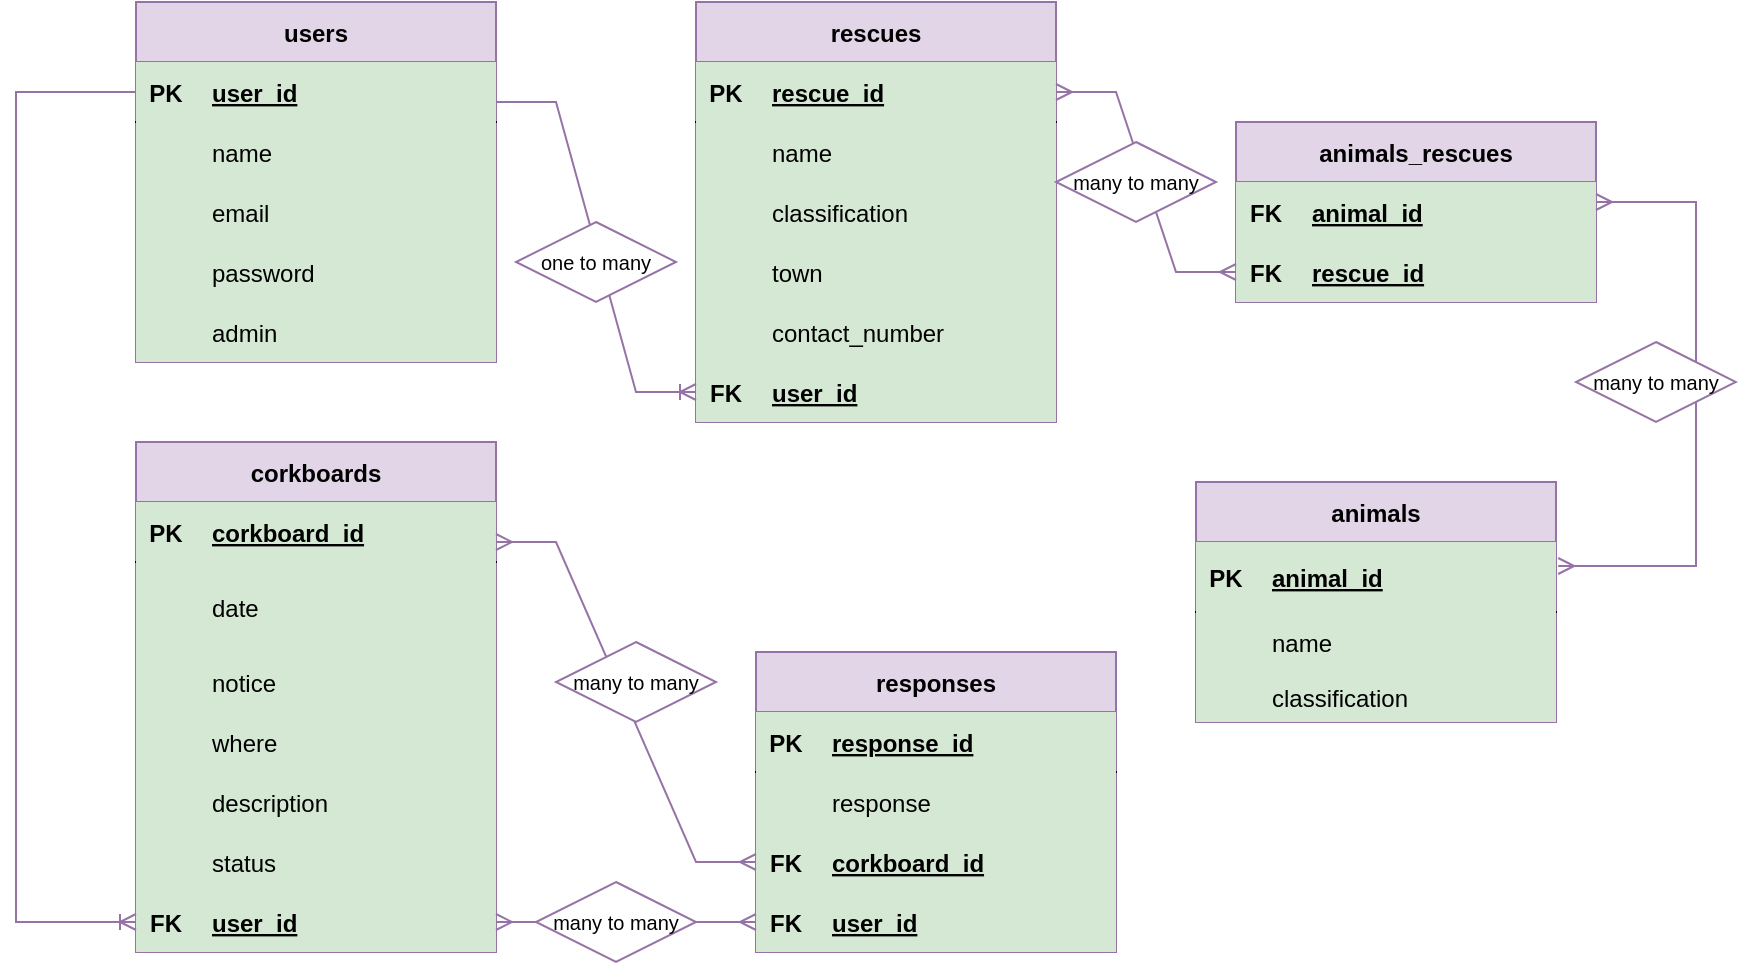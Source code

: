 <mxfile version="20.8.23" type="device"><diagram name="Page-1" id="Y3M6oBYY40KE7QtKZvW-"><mxGraphModel dx="2272" dy="738" grid="1" gridSize="10" guides="1" tooltips="1" connect="1" arrows="1" fold="1" page="1" pageScale="1" pageWidth="850" pageHeight="1100" math="0" shadow="0"><root><mxCell id="0"/><mxCell id="1" parent="0"/><mxCell id="JeD1oL5FRNf-82eM2Dxs-1" value="users" style="shape=table;startSize=30;container=1;collapsible=1;childLayout=tableLayout;fixedRows=1;rowLines=0;fontStyle=1;align=center;resizeLast=1;fillColor=#e1d5e7;strokeColor=#9673a6;" vertex="1" parent="1"><mxGeometry x="40" y="120" width="180" height="180" as="geometry"/></mxCell><mxCell id="JeD1oL5FRNf-82eM2Dxs-2" value="" style="shape=tableRow;horizontal=0;startSize=0;swimlaneHead=0;swimlaneBody=0;fillColor=none;collapsible=0;dropTarget=0;points=[[0,0.5],[1,0.5]];portConstraint=eastwest;top=0;left=0;right=0;bottom=1;" vertex="1" parent="JeD1oL5FRNf-82eM2Dxs-1"><mxGeometry y="30" width="180" height="30" as="geometry"/></mxCell><mxCell id="JeD1oL5FRNf-82eM2Dxs-3" value="PK" style="shape=partialRectangle;connectable=0;fillColor=#d5e8d4;top=0;left=0;bottom=0;right=0;fontStyle=1;overflow=hidden;strokeColor=#82b366;" vertex="1" parent="JeD1oL5FRNf-82eM2Dxs-2"><mxGeometry width="30" height="30" as="geometry"><mxRectangle width="30" height="30" as="alternateBounds"/></mxGeometry></mxCell><mxCell id="JeD1oL5FRNf-82eM2Dxs-4" value="user_id" style="shape=partialRectangle;connectable=0;fillColor=#d5e8d4;top=0;left=0;bottom=0;right=0;align=left;spacingLeft=6;fontStyle=5;overflow=hidden;strokeColor=#82b366;" vertex="1" parent="JeD1oL5FRNf-82eM2Dxs-2"><mxGeometry x="30" width="150" height="30" as="geometry"><mxRectangle width="150" height="30" as="alternateBounds"/></mxGeometry></mxCell><mxCell id="JeD1oL5FRNf-82eM2Dxs-5" value="" style="shape=tableRow;horizontal=0;startSize=0;swimlaneHead=0;swimlaneBody=0;fillColor=none;collapsible=0;dropTarget=0;points=[[0,0.5],[1,0.5]];portConstraint=eastwest;top=0;left=0;right=0;bottom=0;" vertex="1" parent="JeD1oL5FRNf-82eM2Dxs-1"><mxGeometry y="60" width="180" height="30" as="geometry"/></mxCell><mxCell id="JeD1oL5FRNf-82eM2Dxs-6" value="" style="shape=partialRectangle;connectable=0;fillColor=#d5e8d4;top=0;left=0;bottom=0;right=0;editable=1;overflow=hidden;strokeColor=#82b366;" vertex="1" parent="JeD1oL5FRNf-82eM2Dxs-5"><mxGeometry width="30" height="30" as="geometry"><mxRectangle width="30" height="30" as="alternateBounds"/></mxGeometry></mxCell><mxCell id="JeD1oL5FRNf-82eM2Dxs-7" value="name" style="shape=partialRectangle;connectable=0;fillColor=#d5e8d4;top=0;left=0;bottom=0;right=0;align=left;spacingLeft=6;overflow=hidden;strokeColor=#82b366;" vertex="1" parent="JeD1oL5FRNf-82eM2Dxs-5"><mxGeometry x="30" width="150" height="30" as="geometry"><mxRectangle width="150" height="30" as="alternateBounds"/></mxGeometry></mxCell><mxCell id="JeD1oL5FRNf-82eM2Dxs-8" value="" style="shape=tableRow;horizontal=0;startSize=0;swimlaneHead=0;swimlaneBody=0;fillColor=none;collapsible=0;dropTarget=0;points=[[0,0.5],[1,0.5]];portConstraint=eastwest;top=0;left=0;right=0;bottom=0;" vertex="1" parent="JeD1oL5FRNf-82eM2Dxs-1"><mxGeometry y="90" width="180" height="30" as="geometry"/></mxCell><mxCell id="JeD1oL5FRNf-82eM2Dxs-9" value="" style="shape=partialRectangle;connectable=0;fillColor=#d5e8d4;top=0;left=0;bottom=0;right=0;editable=1;overflow=hidden;strokeColor=#82b366;" vertex="1" parent="JeD1oL5FRNf-82eM2Dxs-8"><mxGeometry width="30" height="30" as="geometry"><mxRectangle width="30" height="30" as="alternateBounds"/></mxGeometry></mxCell><mxCell id="JeD1oL5FRNf-82eM2Dxs-10" value="email" style="shape=partialRectangle;connectable=0;fillColor=#d5e8d4;top=0;left=0;bottom=0;right=0;align=left;spacingLeft=6;overflow=hidden;strokeColor=#82b366;" vertex="1" parent="JeD1oL5FRNf-82eM2Dxs-8"><mxGeometry x="30" width="150" height="30" as="geometry"><mxRectangle width="150" height="30" as="alternateBounds"/></mxGeometry></mxCell><mxCell id="JeD1oL5FRNf-82eM2Dxs-11" value="" style="shape=tableRow;horizontal=0;startSize=0;swimlaneHead=0;swimlaneBody=0;fillColor=none;collapsible=0;dropTarget=0;points=[[0,0.5],[1,0.5]];portConstraint=eastwest;top=0;left=0;right=0;bottom=0;" vertex="1" parent="JeD1oL5FRNf-82eM2Dxs-1"><mxGeometry y="120" width="180" height="30" as="geometry"/></mxCell><mxCell id="JeD1oL5FRNf-82eM2Dxs-12" value="" style="shape=partialRectangle;connectable=0;fillColor=#d5e8d4;top=0;left=0;bottom=0;right=0;editable=1;overflow=hidden;strokeColor=#82b366;" vertex="1" parent="JeD1oL5FRNf-82eM2Dxs-11"><mxGeometry width="30" height="30" as="geometry"><mxRectangle width="30" height="30" as="alternateBounds"/></mxGeometry></mxCell><mxCell id="JeD1oL5FRNf-82eM2Dxs-13" value="password" style="shape=partialRectangle;connectable=0;fillColor=#d5e8d4;top=0;left=0;bottom=0;right=0;align=left;spacingLeft=6;overflow=hidden;strokeColor=#82b366;" vertex="1" parent="JeD1oL5FRNf-82eM2Dxs-11"><mxGeometry x="30" width="150" height="30" as="geometry"><mxRectangle width="150" height="30" as="alternateBounds"/></mxGeometry></mxCell><mxCell id="JeD1oL5FRNf-82eM2Dxs-14" style="shape=tableRow;horizontal=0;startSize=0;swimlaneHead=0;swimlaneBody=0;fillColor=none;collapsible=0;dropTarget=0;points=[[0,0.5],[1,0.5]];portConstraint=eastwest;top=0;left=0;right=0;bottom=0;" vertex="1" parent="JeD1oL5FRNf-82eM2Dxs-1"><mxGeometry y="150" width="180" height="30" as="geometry"/></mxCell><mxCell id="JeD1oL5FRNf-82eM2Dxs-15" style="shape=partialRectangle;connectable=0;fillColor=#d5e8d4;top=0;left=0;bottom=0;right=0;editable=1;overflow=hidden;strokeColor=#82b366;" vertex="1" parent="JeD1oL5FRNf-82eM2Dxs-14"><mxGeometry width="30" height="30" as="geometry"><mxRectangle width="30" height="30" as="alternateBounds"/></mxGeometry></mxCell><mxCell id="JeD1oL5FRNf-82eM2Dxs-16" value="admin" style="shape=partialRectangle;connectable=0;fillColor=#d5e8d4;top=0;left=0;bottom=0;right=0;align=left;spacingLeft=6;overflow=hidden;strokeColor=#82b366;" vertex="1" parent="JeD1oL5FRNf-82eM2Dxs-14"><mxGeometry x="30" width="150" height="30" as="geometry"><mxRectangle width="150" height="30" as="alternateBounds"/></mxGeometry></mxCell><mxCell id="JeD1oL5FRNf-82eM2Dxs-26" value="rescues" style="shape=table;startSize=30;container=1;collapsible=1;childLayout=tableLayout;fixedRows=1;rowLines=0;fontStyle=1;align=center;resizeLast=1;fillColor=#e1d5e7;strokeColor=#9673a6;" vertex="1" parent="1"><mxGeometry x="320" y="120" width="180" height="210" as="geometry"/></mxCell><mxCell id="JeD1oL5FRNf-82eM2Dxs-27" value="" style="shape=tableRow;horizontal=0;startSize=0;swimlaneHead=0;swimlaneBody=0;fillColor=none;collapsible=0;dropTarget=0;points=[[0,0.5],[1,0.5]];portConstraint=eastwest;top=0;left=0;right=0;bottom=1;" vertex="1" parent="JeD1oL5FRNf-82eM2Dxs-26"><mxGeometry y="30" width="180" height="30" as="geometry"/></mxCell><mxCell id="JeD1oL5FRNf-82eM2Dxs-28" value="PK" style="shape=partialRectangle;connectable=0;fillColor=#d5e8d4;top=0;left=0;bottom=0;right=0;fontStyle=1;overflow=hidden;strokeColor=#82b366;" vertex="1" parent="JeD1oL5FRNf-82eM2Dxs-27"><mxGeometry width="30" height="30" as="geometry"><mxRectangle width="30" height="30" as="alternateBounds"/></mxGeometry></mxCell><mxCell id="JeD1oL5FRNf-82eM2Dxs-29" value="rescue_id" style="shape=partialRectangle;connectable=0;fillColor=#d5e8d4;top=0;left=0;bottom=0;right=0;align=left;spacingLeft=6;fontStyle=5;overflow=hidden;strokeColor=#82b366;" vertex="1" parent="JeD1oL5FRNf-82eM2Dxs-27"><mxGeometry x="30" width="150" height="30" as="geometry"><mxRectangle width="150" height="30" as="alternateBounds"/></mxGeometry></mxCell><mxCell id="JeD1oL5FRNf-82eM2Dxs-30" value="" style="shape=tableRow;horizontal=0;startSize=0;swimlaneHead=0;swimlaneBody=0;fillColor=none;collapsible=0;dropTarget=0;points=[[0,0.5],[1,0.5]];portConstraint=eastwest;top=0;left=0;right=0;bottom=0;" vertex="1" parent="JeD1oL5FRNf-82eM2Dxs-26"><mxGeometry y="60" width="180" height="30" as="geometry"/></mxCell><mxCell id="JeD1oL5FRNf-82eM2Dxs-31" value="" style="shape=partialRectangle;connectable=0;fillColor=#d5e8d4;top=0;left=0;bottom=0;right=0;editable=1;overflow=hidden;strokeColor=#82b366;" vertex="1" parent="JeD1oL5FRNf-82eM2Dxs-30"><mxGeometry width="30" height="30" as="geometry"><mxRectangle width="30" height="30" as="alternateBounds"/></mxGeometry></mxCell><mxCell id="JeD1oL5FRNf-82eM2Dxs-32" value="name" style="shape=partialRectangle;connectable=0;fillColor=#d5e8d4;top=0;left=0;bottom=0;right=0;align=left;spacingLeft=6;overflow=hidden;strokeColor=#82b366;" vertex="1" parent="JeD1oL5FRNf-82eM2Dxs-30"><mxGeometry x="30" width="150" height="30" as="geometry"><mxRectangle width="150" height="30" as="alternateBounds"/></mxGeometry></mxCell><mxCell id="JeD1oL5FRNf-82eM2Dxs-33" value="" style="shape=tableRow;horizontal=0;startSize=0;swimlaneHead=0;swimlaneBody=0;fillColor=none;collapsible=0;dropTarget=0;points=[[0,0.5],[1,0.5]];portConstraint=eastwest;top=0;left=0;right=0;bottom=0;" vertex="1" parent="JeD1oL5FRNf-82eM2Dxs-26"><mxGeometry y="90" width="180" height="30" as="geometry"/></mxCell><mxCell id="JeD1oL5FRNf-82eM2Dxs-34" value="" style="shape=partialRectangle;connectable=0;fillColor=#d5e8d4;top=0;left=0;bottom=0;right=0;editable=1;overflow=hidden;strokeColor=#82b366;" vertex="1" parent="JeD1oL5FRNf-82eM2Dxs-33"><mxGeometry width="30" height="30" as="geometry"><mxRectangle width="30" height="30" as="alternateBounds"/></mxGeometry></mxCell><mxCell id="JeD1oL5FRNf-82eM2Dxs-35" value="classification" style="shape=partialRectangle;connectable=0;fillColor=#d5e8d4;top=0;left=0;bottom=0;right=0;align=left;spacingLeft=6;overflow=hidden;strokeColor=#82b366;" vertex="1" parent="JeD1oL5FRNf-82eM2Dxs-33"><mxGeometry x="30" width="150" height="30" as="geometry"><mxRectangle width="150" height="30" as="alternateBounds"/></mxGeometry></mxCell><mxCell id="JeD1oL5FRNf-82eM2Dxs-36" value="" style="shape=tableRow;horizontal=0;startSize=0;swimlaneHead=0;swimlaneBody=0;fillColor=none;collapsible=0;dropTarget=0;points=[[0,0.5],[1,0.5]];portConstraint=eastwest;top=0;left=0;right=0;bottom=0;" vertex="1" parent="JeD1oL5FRNf-82eM2Dxs-26"><mxGeometry y="120" width="180" height="30" as="geometry"/></mxCell><mxCell id="JeD1oL5FRNf-82eM2Dxs-37" value="" style="shape=partialRectangle;connectable=0;fillColor=#d5e8d4;top=0;left=0;bottom=0;right=0;editable=1;overflow=hidden;strokeColor=#82b366;" vertex="1" parent="JeD1oL5FRNf-82eM2Dxs-36"><mxGeometry width="30" height="30" as="geometry"><mxRectangle width="30" height="30" as="alternateBounds"/></mxGeometry></mxCell><mxCell id="JeD1oL5FRNf-82eM2Dxs-38" value="town" style="shape=partialRectangle;connectable=0;fillColor=#d5e8d4;top=0;left=0;bottom=0;right=0;align=left;spacingLeft=6;overflow=hidden;strokeColor=#82b366;" vertex="1" parent="JeD1oL5FRNf-82eM2Dxs-36"><mxGeometry x="30" width="150" height="30" as="geometry"><mxRectangle width="150" height="30" as="alternateBounds"/></mxGeometry></mxCell><mxCell id="JeD1oL5FRNf-82eM2Dxs-48" style="shape=tableRow;horizontal=0;startSize=0;swimlaneHead=0;swimlaneBody=0;fillColor=none;collapsible=0;dropTarget=0;points=[[0,0.5],[1,0.5]];portConstraint=eastwest;top=0;left=0;right=0;bottom=0;" vertex="1" parent="JeD1oL5FRNf-82eM2Dxs-26"><mxGeometry y="150" width="180" height="30" as="geometry"/></mxCell><mxCell id="JeD1oL5FRNf-82eM2Dxs-49" style="shape=partialRectangle;connectable=0;fillColor=#d5e8d4;top=0;left=0;bottom=0;right=0;editable=1;overflow=hidden;strokeColor=#82b366;" vertex="1" parent="JeD1oL5FRNf-82eM2Dxs-48"><mxGeometry width="30" height="30" as="geometry"><mxRectangle width="30" height="30" as="alternateBounds"/></mxGeometry></mxCell><mxCell id="JeD1oL5FRNf-82eM2Dxs-50" value="contact_number" style="shape=partialRectangle;connectable=0;fillColor=#d5e8d4;top=0;left=0;bottom=0;right=0;align=left;spacingLeft=6;overflow=hidden;strokeColor=#82b366;" vertex="1" parent="JeD1oL5FRNf-82eM2Dxs-48"><mxGeometry x="30" width="150" height="30" as="geometry"><mxRectangle width="150" height="30" as="alternateBounds"/></mxGeometry></mxCell><mxCell id="JeD1oL5FRNf-82eM2Dxs-45" style="shape=tableRow;horizontal=0;startSize=0;swimlaneHead=0;swimlaneBody=0;fillColor=none;collapsible=0;dropTarget=0;points=[[0,0.5],[1,0.5]];portConstraint=eastwest;top=0;left=0;right=0;bottom=0;" vertex="1" parent="JeD1oL5FRNf-82eM2Dxs-26"><mxGeometry y="180" width="180" height="30" as="geometry"/></mxCell><mxCell id="JeD1oL5FRNf-82eM2Dxs-46" value="FK" style="shape=partialRectangle;connectable=0;fillColor=#d5e8d4;top=0;left=0;bottom=0;right=0;editable=1;overflow=hidden;fontStyle=1;strokeColor=#82b366;" vertex="1" parent="JeD1oL5FRNf-82eM2Dxs-45"><mxGeometry width="30" height="30" as="geometry"><mxRectangle width="30" height="30" as="alternateBounds"/></mxGeometry></mxCell><mxCell id="JeD1oL5FRNf-82eM2Dxs-47" value="user_id" style="shape=partialRectangle;connectable=0;fillColor=#d5e8d4;top=0;left=0;bottom=0;right=0;align=left;spacingLeft=6;overflow=hidden;fontStyle=5;strokeColor=#82b366;" vertex="1" parent="JeD1oL5FRNf-82eM2Dxs-45"><mxGeometry x="30" width="150" height="30" as="geometry"><mxRectangle width="150" height="30" as="alternateBounds"/></mxGeometry></mxCell><mxCell id="JeD1oL5FRNf-82eM2Dxs-51" value="animals" style="shape=table;startSize=30;container=1;collapsible=1;childLayout=tableLayout;fixedRows=1;rowLines=0;fontStyle=1;align=center;resizeLast=1;fillColor=#e1d5e7;strokeColor=#9673a6;" vertex="1" parent="1"><mxGeometry x="570" y="360" width="180" height="120" as="geometry"/></mxCell><mxCell id="JeD1oL5FRNf-82eM2Dxs-52" value="" style="shape=tableRow;horizontal=0;startSize=0;swimlaneHead=0;swimlaneBody=0;fillColor=none;collapsible=0;dropTarget=0;points=[[0,0.5],[1,0.5]];portConstraint=eastwest;top=0;left=0;right=0;bottom=1;" vertex="1" parent="JeD1oL5FRNf-82eM2Dxs-51"><mxGeometry y="30" width="180" height="35" as="geometry"/></mxCell><mxCell id="JeD1oL5FRNf-82eM2Dxs-53" value="PK" style="shape=partialRectangle;connectable=0;fillColor=#d5e8d4;top=0;left=0;bottom=0;right=0;fontStyle=1;overflow=hidden;strokeColor=#82b366;" vertex="1" parent="JeD1oL5FRNf-82eM2Dxs-52"><mxGeometry width="30" height="35" as="geometry"><mxRectangle width="30" height="35" as="alternateBounds"/></mxGeometry></mxCell><mxCell id="JeD1oL5FRNf-82eM2Dxs-54" value="animal_id" style="shape=partialRectangle;connectable=0;fillColor=#d5e8d4;top=0;left=0;bottom=0;right=0;align=left;spacingLeft=6;fontStyle=5;overflow=hidden;strokeColor=#82b366;" vertex="1" parent="JeD1oL5FRNf-82eM2Dxs-52"><mxGeometry x="30" width="150" height="35" as="geometry"><mxRectangle width="150" height="35" as="alternateBounds"/></mxGeometry></mxCell><mxCell id="JeD1oL5FRNf-82eM2Dxs-55" value="" style="shape=tableRow;horizontal=0;startSize=0;swimlaneHead=0;swimlaneBody=0;fillColor=none;collapsible=0;dropTarget=0;points=[[0,0.5],[1,0.5]];portConstraint=eastwest;top=0;left=0;right=0;bottom=0;" vertex="1" parent="JeD1oL5FRNf-82eM2Dxs-51"><mxGeometry y="65" width="180" height="30" as="geometry"/></mxCell><mxCell id="JeD1oL5FRNf-82eM2Dxs-56" value="" style="shape=partialRectangle;connectable=0;fillColor=#d5e8d4;top=0;left=0;bottom=0;right=0;editable=1;overflow=hidden;strokeColor=#82b366;" vertex="1" parent="JeD1oL5FRNf-82eM2Dxs-55"><mxGeometry width="30" height="30" as="geometry"><mxRectangle width="30" height="30" as="alternateBounds"/></mxGeometry></mxCell><mxCell id="JeD1oL5FRNf-82eM2Dxs-57" value="name" style="shape=partialRectangle;connectable=0;fillColor=#d5e8d4;top=0;left=0;bottom=0;right=0;align=left;spacingLeft=6;overflow=hidden;strokeColor=#82b366;" vertex="1" parent="JeD1oL5FRNf-82eM2Dxs-55"><mxGeometry x="30" width="150" height="30" as="geometry"><mxRectangle width="150" height="30" as="alternateBounds"/></mxGeometry></mxCell><mxCell id="JeD1oL5FRNf-82eM2Dxs-58" value="" style="shape=tableRow;horizontal=0;startSize=0;swimlaneHead=0;swimlaneBody=0;fillColor=none;collapsible=0;dropTarget=0;points=[[0,0.5],[1,0.5]];portConstraint=eastwest;top=0;left=0;right=0;bottom=0;" vertex="1" parent="JeD1oL5FRNf-82eM2Dxs-51"><mxGeometry y="95" width="180" height="25" as="geometry"/></mxCell><mxCell id="JeD1oL5FRNf-82eM2Dxs-59" value="" style="shape=partialRectangle;connectable=0;fillColor=#d5e8d4;top=0;left=0;bottom=0;right=0;editable=1;overflow=hidden;strokeColor=#82b366;" vertex="1" parent="JeD1oL5FRNf-82eM2Dxs-58"><mxGeometry width="30" height="25" as="geometry"><mxRectangle width="30" height="25" as="alternateBounds"/></mxGeometry></mxCell><mxCell id="JeD1oL5FRNf-82eM2Dxs-60" value="classification" style="shape=partialRectangle;connectable=0;fillColor=#d5e8d4;top=0;left=0;bottom=0;right=0;align=left;spacingLeft=6;overflow=hidden;strokeColor=#82b366;" vertex="1" parent="JeD1oL5FRNf-82eM2Dxs-58"><mxGeometry x="30" width="150" height="25" as="geometry"><mxRectangle width="150" height="25" as="alternateBounds"/></mxGeometry></mxCell><mxCell id="JeD1oL5FRNf-82eM2Dxs-64" value="animals_rescues" style="shape=table;startSize=30;container=1;collapsible=1;childLayout=tableLayout;fixedRows=1;rowLines=0;fontStyle=1;align=center;resizeLast=1;fillColor=#e1d5e7;strokeColor=#9673a6;" vertex="1" parent="1"><mxGeometry x="590" y="180" width="180" height="90" as="geometry"/></mxCell><mxCell id="JeD1oL5FRNf-82eM2Dxs-68" value="" style="shape=tableRow;horizontal=0;startSize=0;swimlaneHead=0;swimlaneBody=0;fillColor=none;collapsible=0;dropTarget=0;points=[[0,0.5],[1,0.5]];portConstraint=eastwest;top=0;left=0;right=0;bottom=0;" vertex="1" parent="JeD1oL5FRNf-82eM2Dxs-64"><mxGeometry y="30" width="180" height="30" as="geometry"/></mxCell><mxCell id="JeD1oL5FRNf-82eM2Dxs-69" value="FK" style="shape=partialRectangle;connectable=0;fillColor=#d5e8d4;top=0;left=0;bottom=0;right=0;editable=1;overflow=hidden;fontStyle=1;strokeColor=#82b366;" vertex="1" parent="JeD1oL5FRNf-82eM2Dxs-68"><mxGeometry width="30" height="30" as="geometry"><mxRectangle width="30" height="30" as="alternateBounds"/></mxGeometry></mxCell><mxCell id="JeD1oL5FRNf-82eM2Dxs-70" value="animal_id" style="shape=partialRectangle;connectable=0;fillColor=#d5e8d4;top=0;left=0;bottom=0;right=0;align=left;spacingLeft=6;overflow=hidden;fontStyle=5;strokeColor=#82b366;" vertex="1" parent="JeD1oL5FRNf-82eM2Dxs-68"><mxGeometry x="30" width="150" height="30" as="geometry"><mxRectangle width="150" height="30" as="alternateBounds"/></mxGeometry></mxCell><mxCell id="JeD1oL5FRNf-82eM2Dxs-71" value="" style="shape=tableRow;horizontal=0;startSize=0;swimlaneHead=0;swimlaneBody=0;fillColor=none;collapsible=0;dropTarget=0;points=[[0,0.5],[1,0.5]];portConstraint=eastwest;top=0;left=0;right=0;bottom=0;" vertex="1" parent="JeD1oL5FRNf-82eM2Dxs-64"><mxGeometry y="60" width="180" height="30" as="geometry"/></mxCell><mxCell id="JeD1oL5FRNf-82eM2Dxs-72" value="FK" style="shape=partialRectangle;connectable=0;fillColor=#d5e8d4;top=0;left=0;bottom=0;right=0;editable=1;overflow=hidden;fontStyle=1;strokeColor=#82b366;" vertex="1" parent="JeD1oL5FRNf-82eM2Dxs-71"><mxGeometry width="30" height="30" as="geometry"><mxRectangle width="30" height="30" as="alternateBounds"/></mxGeometry></mxCell><mxCell id="JeD1oL5FRNf-82eM2Dxs-73" value="rescue_id" style="shape=partialRectangle;connectable=0;fillColor=#d5e8d4;top=0;left=0;bottom=0;right=0;align=left;spacingLeft=6;overflow=hidden;fontStyle=5;strokeColor=#82b366;" vertex="1" parent="JeD1oL5FRNf-82eM2Dxs-71"><mxGeometry x="30" width="150" height="30" as="geometry"><mxRectangle width="150" height="30" as="alternateBounds"/></mxGeometry></mxCell><mxCell id="JeD1oL5FRNf-82eM2Dxs-77" value="corkboards" style="shape=table;startSize=30;container=1;collapsible=1;childLayout=tableLayout;fixedRows=1;rowLines=0;fontStyle=1;align=center;resizeLast=1;fillColor=#e1d5e7;strokeColor=#9673a6;" vertex="1" parent="1"><mxGeometry x="40" y="340" width="180" height="255" as="geometry"/></mxCell><mxCell id="JeD1oL5FRNf-82eM2Dxs-78" value="" style="shape=tableRow;horizontal=0;startSize=0;swimlaneHead=0;swimlaneBody=0;fillColor=none;collapsible=0;dropTarget=0;points=[[0,0.5],[1,0.5]];portConstraint=eastwest;top=0;left=0;right=0;bottom=1;" vertex="1" parent="JeD1oL5FRNf-82eM2Dxs-77"><mxGeometry y="30" width="180" height="30" as="geometry"/></mxCell><mxCell id="JeD1oL5FRNf-82eM2Dxs-79" value="PK" style="shape=partialRectangle;connectable=0;fillColor=#d5e8d4;top=0;left=0;bottom=0;right=0;fontStyle=1;overflow=hidden;strokeColor=#82b366;" vertex="1" parent="JeD1oL5FRNf-82eM2Dxs-78"><mxGeometry width="30" height="30" as="geometry"><mxRectangle width="30" height="30" as="alternateBounds"/></mxGeometry></mxCell><mxCell id="JeD1oL5FRNf-82eM2Dxs-80" value="corkboard_id" style="shape=partialRectangle;connectable=0;fillColor=#d5e8d4;top=0;left=0;bottom=0;right=0;align=left;spacingLeft=6;fontStyle=5;overflow=hidden;strokeColor=#82b366;" vertex="1" parent="JeD1oL5FRNf-82eM2Dxs-78"><mxGeometry x="30" width="150" height="30" as="geometry"><mxRectangle width="150" height="30" as="alternateBounds"/></mxGeometry></mxCell><mxCell id="JeD1oL5FRNf-82eM2Dxs-81" value="" style="shape=tableRow;horizontal=0;startSize=0;swimlaneHead=0;swimlaneBody=0;fillColor=none;collapsible=0;dropTarget=0;points=[[0,0.5],[1,0.5]];portConstraint=eastwest;top=0;left=0;right=0;bottom=0;" vertex="1" parent="JeD1oL5FRNf-82eM2Dxs-77"><mxGeometry y="60" width="180" height="45" as="geometry"/></mxCell><mxCell id="JeD1oL5FRNf-82eM2Dxs-82" value="" style="shape=partialRectangle;connectable=0;fillColor=#d5e8d4;top=0;left=0;bottom=0;right=0;editable=1;overflow=hidden;strokeColor=#82b366;" vertex="1" parent="JeD1oL5FRNf-82eM2Dxs-81"><mxGeometry width="30" height="45" as="geometry"><mxRectangle width="30" height="45" as="alternateBounds"/></mxGeometry></mxCell><mxCell id="JeD1oL5FRNf-82eM2Dxs-83" value="date" style="shape=partialRectangle;connectable=0;fillColor=#d5e8d4;top=0;left=0;bottom=0;right=0;align=left;spacingLeft=6;overflow=hidden;strokeColor=#82b366;" vertex="1" parent="JeD1oL5FRNf-82eM2Dxs-81"><mxGeometry x="30" width="150" height="45" as="geometry"><mxRectangle width="150" height="45" as="alternateBounds"/></mxGeometry></mxCell><mxCell id="JeD1oL5FRNf-82eM2Dxs-84" value="" style="shape=tableRow;horizontal=0;startSize=0;swimlaneHead=0;swimlaneBody=0;fillColor=none;collapsible=0;dropTarget=0;points=[[0,0.5],[1,0.5]];portConstraint=eastwest;top=0;left=0;right=0;bottom=0;" vertex="1" parent="JeD1oL5FRNf-82eM2Dxs-77"><mxGeometry y="105" width="180" height="30" as="geometry"/></mxCell><mxCell id="JeD1oL5FRNf-82eM2Dxs-85" value="" style="shape=partialRectangle;connectable=0;fillColor=#d5e8d4;top=0;left=0;bottom=0;right=0;editable=1;overflow=hidden;strokeColor=#82b366;" vertex="1" parent="JeD1oL5FRNf-82eM2Dxs-84"><mxGeometry width="30" height="30" as="geometry"><mxRectangle width="30" height="30" as="alternateBounds"/></mxGeometry></mxCell><mxCell id="JeD1oL5FRNf-82eM2Dxs-86" value="notice" style="shape=partialRectangle;connectable=0;fillColor=#d5e8d4;top=0;left=0;bottom=0;right=0;align=left;spacingLeft=6;overflow=hidden;strokeColor=#82b366;" vertex="1" parent="JeD1oL5FRNf-82eM2Dxs-84"><mxGeometry x="30" width="150" height="30" as="geometry"><mxRectangle width="150" height="30" as="alternateBounds"/></mxGeometry></mxCell><mxCell id="JeD1oL5FRNf-82eM2Dxs-87" value="" style="shape=tableRow;horizontal=0;startSize=0;swimlaneHead=0;swimlaneBody=0;fillColor=none;collapsible=0;dropTarget=0;points=[[0,0.5],[1,0.5]];portConstraint=eastwest;top=0;left=0;right=0;bottom=0;" vertex="1" parent="JeD1oL5FRNf-82eM2Dxs-77"><mxGeometry y="135" width="180" height="30" as="geometry"/></mxCell><mxCell id="JeD1oL5FRNf-82eM2Dxs-88" value="" style="shape=partialRectangle;connectable=0;fillColor=#d5e8d4;top=0;left=0;bottom=0;right=0;editable=1;overflow=hidden;strokeColor=#82b366;" vertex="1" parent="JeD1oL5FRNf-82eM2Dxs-87"><mxGeometry width="30" height="30" as="geometry"><mxRectangle width="30" height="30" as="alternateBounds"/></mxGeometry></mxCell><mxCell id="JeD1oL5FRNf-82eM2Dxs-89" value="where" style="shape=partialRectangle;connectable=0;fillColor=#d5e8d4;top=0;left=0;bottom=0;right=0;align=left;spacingLeft=6;overflow=hidden;strokeColor=#82b366;" vertex="1" parent="JeD1oL5FRNf-82eM2Dxs-87"><mxGeometry x="30" width="150" height="30" as="geometry"><mxRectangle width="150" height="30" as="alternateBounds"/></mxGeometry></mxCell><mxCell id="JeD1oL5FRNf-82eM2Dxs-93" style="shape=tableRow;horizontal=0;startSize=0;swimlaneHead=0;swimlaneBody=0;fillColor=none;collapsible=0;dropTarget=0;points=[[0,0.5],[1,0.5]];portConstraint=eastwest;top=0;left=0;right=0;bottom=0;" vertex="1" parent="JeD1oL5FRNf-82eM2Dxs-77"><mxGeometry y="165" width="180" height="30" as="geometry"/></mxCell><mxCell id="JeD1oL5FRNf-82eM2Dxs-94" style="shape=partialRectangle;connectable=0;fillColor=#d5e8d4;top=0;left=0;bottom=0;right=0;editable=1;overflow=hidden;strokeColor=#82b366;" vertex="1" parent="JeD1oL5FRNf-82eM2Dxs-93"><mxGeometry width="30" height="30" as="geometry"><mxRectangle width="30" height="30" as="alternateBounds"/></mxGeometry></mxCell><mxCell id="JeD1oL5FRNf-82eM2Dxs-95" value="description" style="shape=partialRectangle;connectable=0;fillColor=#d5e8d4;top=0;left=0;bottom=0;right=0;align=left;spacingLeft=6;overflow=hidden;strokeColor=#82b366;" vertex="1" parent="JeD1oL5FRNf-82eM2Dxs-93"><mxGeometry x="30" width="150" height="30" as="geometry"><mxRectangle width="150" height="30" as="alternateBounds"/></mxGeometry></mxCell><mxCell id="JeD1oL5FRNf-82eM2Dxs-90" style="shape=tableRow;horizontal=0;startSize=0;swimlaneHead=0;swimlaneBody=0;fillColor=none;collapsible=0;dropTarget=0;points=[[0,0.5],[1,0.5]];portConstraint=eastwest;top=0;left=0;right=0;bottom=0;" vertex="1" parent="JeD1oL5FRNf-82eM2Dxs-77"><mxGeometry y="195" width="180" height="30" as="geometry"/></mxCell><mxCell id="JeD1oL5FRNf-82eM2Dxs-91" style="shape=partialRectangle;connectable=0;fillColor=#d5e8d4;top=0;left=0;bottom=0;right=0;editable=1;overflow=hidden;strokeColor=#82b366;" vertex="1" parent="JeD1oL5FRNf-82eM2Dxs-90"><mxGeometry width="30" height="30" as="geometry"><mxRectangle width="30" height="30" as="alternateBounds"/></mxGeometry></mxCell><mxCell id="JeD1oL5FRNf-82eM2Dxs-92" value="status" style="shape=partialRectangle;connectable=0;fillColor=#d5e8d4;top=0;left=0;bottom=0;right=0;align=left;spacingLeft=6;overflow=hidden;strokeColor=#82b366;" vertex="1" parent="JeD1oL5FRNf-82eM2Dxs-90"><mxGeometry x="30" width="150" height="30" as="geometry"><mxRectangle width="150" height="30" as="alternateBounds"/></mxGeometry></mxCell><mxCell id="JeD1oL5FRNf-82eM2Dxs-96" style="shape=tableRow;horizontal=0;startSize=0;swimlaneHead=0;swimlaneBody=0;fillColor=none;collapsible=0;dropTarget=0;points=[[0,0.5],[1,0.5]];portConstraint=eastwest;top=0;left=0;right=0;bottom=0;" vertex="1" parent="JeD1oL5FRNf-82eM2Dxs-77"><mxGeometry y="225" width="180" height="30" as="geometry"/></mxCell><mxCell id="JeD1oL5FRNf-82eM2Dxs-97" value="FK" style="shape=partialRectangle;connectable=0;fillColor=#d5e8d4;top=0;left=0;bottom=0;right=0;editable=1;overflow=hidden;fontStyle=1;strokeColor=#82b366;" vertex="1" parent="JeD1oL5FRNf-82eM2Dxs-96"><mxGeometry width="30" height="30" as="geometry"><mxRectangle width="30" height="30" as="alternateBounds"/></mxGeometry></mxCell><mxCell id="JeD1oL5FRNf-82eM2Dxs-98" value="user_id" style="shape=partialRectangle;connectable=0;fillColor=#d5e8d4;top=0;left=0;bottom=0;right=0;align=left;spacingLeft=6;overflow=hidden;fontStyle=5;strokeColor=#82b366;" vertex="1" parent="JeD1oL5FRNf-82eM2Dxs-96"><mxGeometry x="30" width="150" height="30" as="geometry"><mxRectangle width="150" height="30" as="alternateBounds"/></mxGeometry></mxCell><mxCell id="JeD1oL5FRNf-82eM2Dxs-99" value="responses" style="shape=table;startSize=30;container=1;collapsible=1;childLayout=tableLayout;fixedRows=1;rowLines=0;fontStyle=1;align=center;resizeLast=1;fillColor=#e1d5e7;strokeColor=#9673a6;" vertex="1" parent="1"><mxGeometry x="350" y="445" width="180" height="150" as="geometry"/></mxCell><mxCell id="JeD1oL5FRNf-82eM2Dxs-100" value="" style="shape=tableRow;horizontal=0;startSize=0;swimlaneHead=0;swimlaneBody=0;fillColor=none;collapsible=0;dropTarget=0;points=[[0,0.5],[1,0.5]];portConstraint=eastwest;top=0;left=0;right=0;bottom=1;" vertex="1" parent="JeD1oL5FRNf-82eM2Dxs-99"><mxGeometry y="30" width="180" height="30" as="geometry"/></mxCell><mxCell id="JeD1oL5FRNf-82eM2Dxs-101" value="PK" style="shape=partialRectangle;connectable=0;fillColor=#d5e8d4;top=0;left=0;bottom=0;right=0;fontStyle=1;overflow=hidden;strokeColor=#82b366;" vertex="1" parent="JeD1oL5FRNf-82eM2Dxs-100"><mxGeometry width="30" height="30" as="geometry"><mxRectangle width="30" height="30" as="alternateBounds"/></mxGeometry></mxCell><mxCell id="JeD1oL5FRNf-82eM2Dxs-102" value="response_id" style="shape=partialRectangle;connectable=0;fillColor=#d5e8d4;top=0;left=0;bottom=0;right=0;align=left;spacingLeft=6;fontStyle=5;overflow=hidden;strokeColor=#82b366;" vertex="1" parent="JeD1oL5FRNf-82eM2Dxs-100"><mxGeometry x="30" width="150" height="30" as="geometry"><mxRectangle width="150" height="30" as="alternateBounds"/></mxGeometry></mxCell><mxCell id="JeD1oL5FRNf-82eM2Dxs-103" value="" style="shape=tableRow;horizontal=0;startSize=0;swimlaneHead=0;swimlaneBody=0;fillColor=none;collapsible=0;dropTarget=0;points=[[0,0.5],[1,0.5]];portConstraint=eastwest;top=0;left=0;right=0;bottom=0;" vertex="1" parent="JeD1oL5FRNf-82eM2Dxs-99"><mxGeometry y="60" width="180" height="30" as="geometry"/></mxCell><mxCell id="JeD1oL5FRNf-82eM2Dxs-104" value="" style="shape=partialRectangle;connectable=0;fillColor=#d5e8d4;top=0;left=0;bottom=0;right=0;editable=1;overflow=hidden;strokeColor=#82b366;" vertex="1" parent="JeD1oL5FRNf-82eM2Dxs-103"><mxGeometry width="30" height="30" as="geometry"><mxRectangle width="30" height="30" as="alternateBounds"/></mxGeometry></mxCell><mxCell id="JeD1oL5FRNf-82eM2Dxs-105" value="response" style="shape=partialRectangle;connectable=0;fillColor=#d5e8d4;top=0;left=0;bottom=0;right=0;align=left;spacingLeft=6;overflow=hidden;strokeColor=#82b366;" vertex="1" parent="JeD1oL5FRNf-82eM2Dxs-103"><mxGeometry x="30" width="150" height="30" as="geometry"><mxRectangle width="150" height="30" as="alternateBounds"/></mxGeometry></mxCell><mxCell id="JeD1oL5FRNf-82eM2Dxs-106" value="" style="shape=tableRow;horizontal=0;startSize=0;swimlaneHead=0;swimlaneBody=0;fillColor=none;collapsible=0;dropTarget=0;points=[[0,0.5],[1,0.5]];portConstraint=eastwest;top=0;left=0;right=0;bottom=0;" vertex="1" parent="JeD1oL5FRNf-82eM2Dxs-99"><mxGeometry y="90" width="180" height="30" as="geometry"/></mxCell><mxCell id="JeD1oL5FRNf-82eM2Dxs-107" value="FK" style="shape=partialRectangle;connectable=0;fillColor=#d5e8d4;top=0;left=0;bottom=0;right=0;editable=1;overflow=hidden;fontStyle=1;strokeColor=#82b366;" vertex="1" parent="JeD1oL5FRNf-82eM2Dxs-106"><mxGeometry width="30" height="30" as="geometry"><mxRectangle width="30" height="30" as="alternateBounds"/></mxGeometry></mxCell><mxCell id="JeD1oL5FRNf-82eM2Dxs-108" value="corkboard_id" style="shape=partialRectangle;connectable=0;fillColor=#d5e8d4;top=0;left=0;bottom=0;right=0;align=left;spacingLeft=6;overflow=hidden;fontStyle=5;strokeColor=#82b366;" vertex="1" parent="JeD1oL5FRNf-82eM2Dxs-106"><mxGeometry x="30" width="150" height="30" as="geometry"><mxRectangle width="150" height="30" as="alternateBounds"/></mxGeometry></mxCell><mxCell id="JeD1oL5FRNf-82eM2Dxs-109" value="" style="shape=tableRow;horizontal=0;startSize=0;swimlaneHead=0;swimlaneBody=0;fillColor=none;collapsible=0;dropTarget=0;points=[[0,0.5],[1,0.5]];portConstraint=eastwest;top=0;left=0;right=0;bottom=0;" vertex="1" parent="JeD1oL5FRNf-82eM2Dxs-99"><mxGeometry y="120" width="180" height="30" as="geometry"/></mxCell><mxCell id="JeD1oL5FRNf-82eM2Dxs-110" value="FK" style="shape=partialRectangle;connectable=0;fillColor=#d5e8d4;top=0;left=0;bottom=0;right=0;editable=1;overflow=hidden;fontStyle=1;strokeColor=#82b366;" vertex="1" parent="JeD1oL5FRNf-82eM2Dxs-109"><mxGeometry width="30" height="30" as="geometry"><mxRectangle width="30" height="30" as="alternateBounds"/></mxGeometry></mxCell><mxCell id="JeD1oL5FRNf-82eM2Dxs-111" value="user_id" style="shape=partialRectangle;connectable=0;fillColor=#d5e8d4;top=0;left=0;bottom=0;right=0;align=left;spacingLeft=6;overflow=hidden;fontStyle=5;strokeColor=#82b366;" vertex="1" parent="JeD1oL5FRNf-82eM2Dxs-109"><mxGeometry x="30" width="150" height="30" as="geometry"><mxRectangle width="150" height="30" as="alternateBounds"/></mxGeometry></mxCell><mxCell id="JeD1oL5FRNf-82eM2Dxs-112" value="" style="edgeStyle=entityRelationEdgeStyle;fontSize=12;html=1;endArrow=ERoneToMany;rounded=0;entryX=0;entryY=0.5;entryDx=0;entryDy=0;fillColor=#e1d5e7;strokeColor=#9673a6;" edge="1" parent="1" target="JeD1oL5FRNf-82eM2Dxs-45"><mxGeometry width="100" height="100" relative="1" as="geometry"><mxPoint x="220" y="170" as="sourcePoint"/><mxPoint x="280" y="320" as="targetPoint"/></mxGeometry></mxCell><mxCell id="JeD1oL5FRNf-82eM2Dxs-114" value="" style="edgeStyle=entityRelationEdgeStyle;fontSize=12;html=1;endArrow=ERmany;startArrow=ERmany;rounded=0;exitX=1;exitY=0.5;exitDx=0;exitDy=0;entryX=0;entryY=0.5;entryDx=0;entryDy=0;fillColor=#e1d5e7;strokeColor=#9673a6;" edge="1" parent="1" source="JeD1oL5FRNf-82eM2Dxs-27" target="JeD1oL5FRNf-82eM2Dxs-71"><mxGeometry width="100" height="100" relative="1" as="geometry"><mxPoint x="550" y="365" as="sourcePoint"/><mxPoint x="610" y="330" as="targetPoint"/></mxGeometry></mxCell><mxCell id="JeD1oL5FRNf-82eM2Dxs-115" value="&lt;font style=&quot;font-size: 11px;&quot;&gt;&lt;font style=&quot;font-size: 10px;&quot;&gt;one to many&lt;/font&gt;&lt;/font&gt;" style="shape=rhombus;perimeter=rhombusPerimeter;whiteSpace=wrap;html=1;align=center;strokeColor=#9673A6;" vertex="1" parent="1"><mxGeometry x="230" y="230" width="80" height="40" as="geometry"/></mxCell><mxCell id="JeD1oL5FRNf-82eM2Dxs-118" value="&lt;font style=&quot;font-size: 11px;&quot;&gt;&lt;font style=&quot;font-size: 10px;&quot;&gt;many to many&lt;/font&gt;&lt;/font&gt;" style="shape=rhombus;perimeter=rhombusPerimeter;whiteSpace=wrap;html=1;align=center;strokeColor=#9673A6;" vertex="1" parent="1"><mxGeometry x="500" y="190" width="80" height="40" as="geometry"/></mxCell><mxCell id="JeD1oL5FRNf-82eM2Dxs-125" value="" style="edgeStyle=orthogonalEdgeStyle;fontSize=12;html=1;endArrow=ERoneToMany;rounded=0;exitX=0;exitY=0.5;exitDx=0;exitDy=0;entryX=0;entryY=0.5;entryDx=0;entryDy=0;fillColor=#e1d5e7;strokeColor=#9673a6;" edge="1" parent="1" source="JeD1oL5FRNf-82eM2Dxs-2" target="JeD1oL5FRNf-82eM2Dxs-96"><mxGeometry width="100" height="100" relative="1" as="geometry"><mxPoint x="70" y="800" as="sourcePoint"/><mxPoint x="10" y="470" as="targetPoint"/><Array as="points"><mxPoint x="-20" y="165"/><mxPoint x="-20" y="580"/></Array></mxGeometry></mxCell><mxCell id="JeD1oL5FRNf-82eM2Dxs-126" value="" style="edgeStyle=entityRelationEdgeStyle;fontSize=12;html=1;endArrow=ERmany;startArrow=ERmany;rounded=0;exitX=1;exitY=0.5;exitDx=0;exitDy=0;entryX=0;entryY=0.5;entryDx=0;entryDy=0;fillColor=#e1d5e7;strokeColor=#9673a6;" edge="1" parent="1" target="JeD1oL5FRNf-82eM2Dxs-106"><mxGeometry width="100" height="100" relative="1" as="geometry"><mxPoint x="220" y="390" as="sourcePoint"/><mxPoint x="310" y="480" as="targetPoint"/></mxGeometry></mxCell><mxCell id="JeD1oL5FRNf-82eM2Dxs-127" value="" style="edgeStyle=entityRelationEdgeStyle;fontSize=12;html=1;endArrow=ERmany;startArrow=ERmany;rounded=0;entryX=0;entryY=0.5;entryDx=0;entryDy=0;fillColor=#e1d5e7;strokeColor=#9673a6;" edge="1" parent="1" source="JeD1oL5FRNf-82eM2Dxs-96" target="JeD1oL5FRNf-82eM2Dxs-109"><mxGeometry width="100" height="100" relative="1" as="geometry"><mxPoint x="230" y="400" as="sourcePoint"/><mxPoint x="300" y="560" as="targetPoint"/></mxGeometry></mxCell><mxCell id="JeD1oL5FRNf-82eM2Dxs-128" value="&lt;font style=&quot;font-size: 11px;&quot;&gt;&lt;font style=&quot;font-size: 10px;&quot;&gt;many to many&lt;/font&gt;&lt;/font&gt;" style="shape=rhombus;perimeter=rhombusPerimeter;whiteSpace=wrap;html=1;align=center;strokeColor=#9673A6;" vertex="1" parent="1"><mxGeometry x="240" y="560" width="80" height="40" as="geometry"/></mxCell><mxCell id="JeD1oL5FRNf-82eM2Dxs-131" value="&lt;font style=&quot;font-size: 11px;&quot;&gt;&lt;font style=&quot;font-size: 10px;&quot;&gt;many to many&lt;/font&gt;&lt;/font&gt;" style="shape=rhombus;perimeter=rhombusPerimeter;whiteSpace=wrap;html=1;align=center;strokeColor=#9673A6;" vertex="1" parent="1"><mxGeometry x="250" y="440" width="80" height="40" as="geometry"/></mxCell><mxCell id="JeD1oL5FRNf-82eM2Dxs-132" value="" style="edgeStyle=orthogonalEdgeStyle;fontSize=12;html=1;endArrow=ERmany;startArrow=ERmany;rounded=0;exitX=1;exitY=0.5;exitDx=0;exitDy=0;entryX=1.006;entryY=0.343;entryDx=0;entryDy=0;entryPerimeter=0;fillColor=#e1d5e7;strokeColor=#9673a6;" edge="1" parent="1" target="JeD1oL5FRNf-82eM2Dxs-52"><mxGeometry width="100" height="100" relative="1" as="geometry"><mxPoint x="770" y="220" as="sourcePoint"/><mxPoint x="780" y="430" as="targetPoint"/><Array as="points"><mxPoint x="820" y="220"/><mxPoint x="820" y="402"/></Array></mxGeometry></mxCell><mxCell id="JeD1oL5FRNf-82eM2Dxs-121" value="&lt;font style=&quot;font-size: 10px;&quot;&gt;&lt;font style=&quot;font-size: 10px;&quot;&gt;&lt;font style=&quot;font-size: 10px;&quot;&gt;many to many&lt;/font&gt;&lt;/font&gt;&lt;/font&gt;" style="shape=rhombus;perimeter=rhombusPerimeter;whiteSpace=wrap;html=1;align=center;strokeColor=#9673A6;" vertex="1" parent="1"><mxGeometry x="760" y="290" width="80" height="40" as="geometry"/></mxCell></root></mxGraphModel></diagram></mxfile>